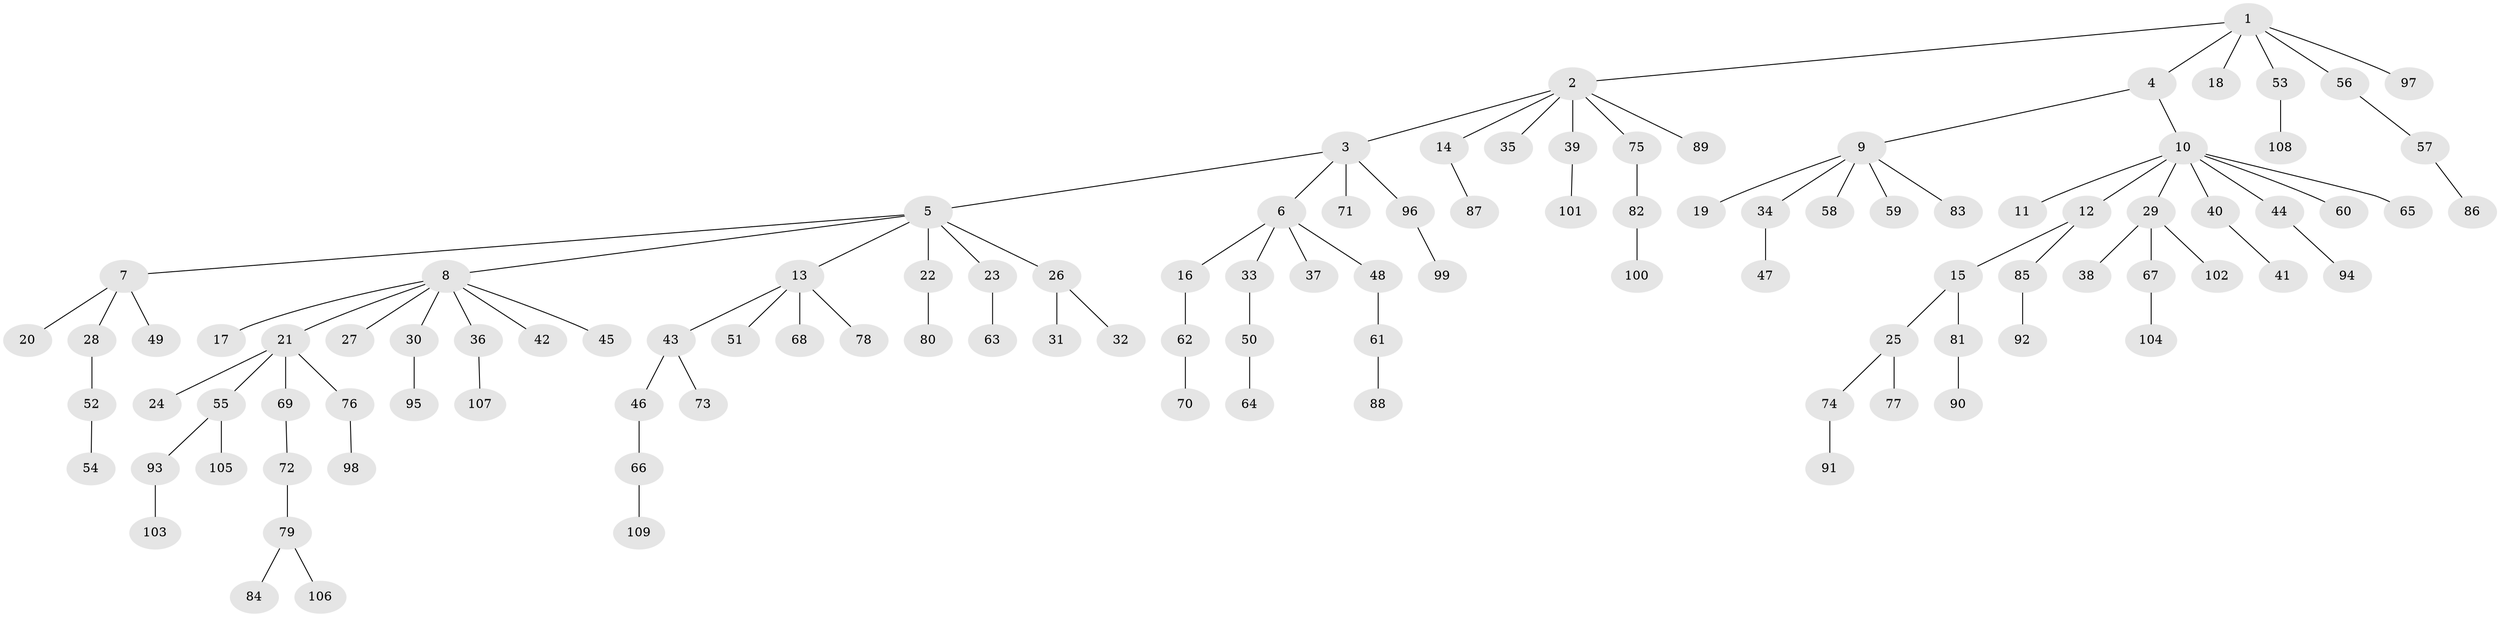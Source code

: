 // coarse degree distribution, {6: 0.013333333333333334, 7: 0.02666666666666667, 4: 0.04, 3: 0.08, 5: 0.02666666666666667, 8: 0.02666666666666667, 1: 0.6133333333333333, 2: 0.17333333333333334}
// Generated by graph-tools (version 1.1) at 2025/42/03/06/25 10:42:05]
// undirected, 109 vertices, 108 edges
graph export_dot {
graph [start="1"]
  node [color=gray90,style=filled];
  1;
  2;
  3;
  4;
  5;
  6;
  7;
  8;
  9;
  10;
  11;
  12;
  13;
  14;
  15;
  16;
  17;
  18;
  19;
  20;
  21;
  22;
  23;
  24;
  25;
  26;
  27;
  28;
  29;
  30;
  31;
  32;
  33;
  34;
  35;
  36;
  37;
  38;
  39;
  40;
  41;
  42;
  43;
  44;
  45;
  46;
  47;
  48;
  49;
  50;
  51;
  52;
  53;
  54;
  55;
  56;
  57;
  58;
  59;
  60;
  61;
  62;
  63;
  64;
  65;
  66;
  67;
  68;
  69;
  70;
  71;
  72;
  73;
  74;
  75;
  76;
  77;
  78;
  79;
  80;
  81;
  82;
  83;
  84;
  85;
  86;
  87;
  88;
  89;
  90;
  91;
  92;
  93;
  94;
  95;
  96;
  97;
  98;
  99;
  100;
  101;
  102;
  103;
  104;
  105;
  106;
  107;
  108;
  109;
  1 -- 2;
  1 -- 4;
  1 -- 18;
  1 -- 53;
  1 -- 56;
  1 -- 97;
  2 -- 3;
  2 -- 14;
  2 -- 35;
  2 -- 39;
  2 -- 75;
  2 -- 89;
  3 -- 5;
  3 -- 6;
  3 -- 71;
  3 -- 96;
  4 -- 9;
  4 -- 10;
  5 -- 7;
  5 -- 8;
  5 -- 13;
  5 -- 22;
  5 -- 23;
  5 -- 26;
  6 -- 16;
  6 -- 33;
  6 -- 37;
  6 -- 48;
  7 -- 20;
  7 -- 28;
  7 -- 49;
  8 -- 17;
  8 -- 21;
  8 -- 27;
  8 -- 30;
  8 -- 36;
  8 -- 42;
  8 -- 45;
  9 -- 19;
  9 -- 34;
  9 -- 58;
  9 -- 59;
  9 -- 83;
  10 -- 11;
  10 -- 12;
  10 -- 29;
  10 -- 40;
  10 -- 44;
  10 -- 60;
  10 -- 65;
  12 -- 15;
  12 -- 85;
  13 -- 43;
  13 -- 51;
  13 -- 68;
  13 -- 78;
  14 -- 87;
  15 -- 25;
  15 -- 81;
  16 -- 62;
  21 -- 24;
  21 -- 55;
  21 -- 69;
  21 -- 76;
  22 -- 80;
  23 -- 63;
  25 -- 74;
  25 -- 77;
  26 -- 31;
  26 -- 32;
  28 -- 52;
  29 -- 38;
  29 -- 67;
  29 -- 102;
  30 -- 95;
  33 -- 50;
  34 -- 47;
  36 -- 107;
  39 -- 101;
  40 -- 41;
  43 -- 46;
  43 -- 73;
  44 -- 94;
  46 -- 66;
  48 -- 61;
  50 -- 64;
  52 -- 54;
  53 -- 108;
  55 -- 93;
  55 -- 105;
  56 -- 57;
  57 -- 86;
  61 -- 88;
  62 -- 70;
  66 -- 109;
  67 -- 104;
  69 -- 72;
  72 -- 79;
  74 -- 91;
  75 -- 82;
  76 -- 98;
  79 -- 84;
  79 -- 106;
  81 -- 90;
  82 -- 100;
  85 -- 92;
  93 -- 103;
  96 -- 99;
}
